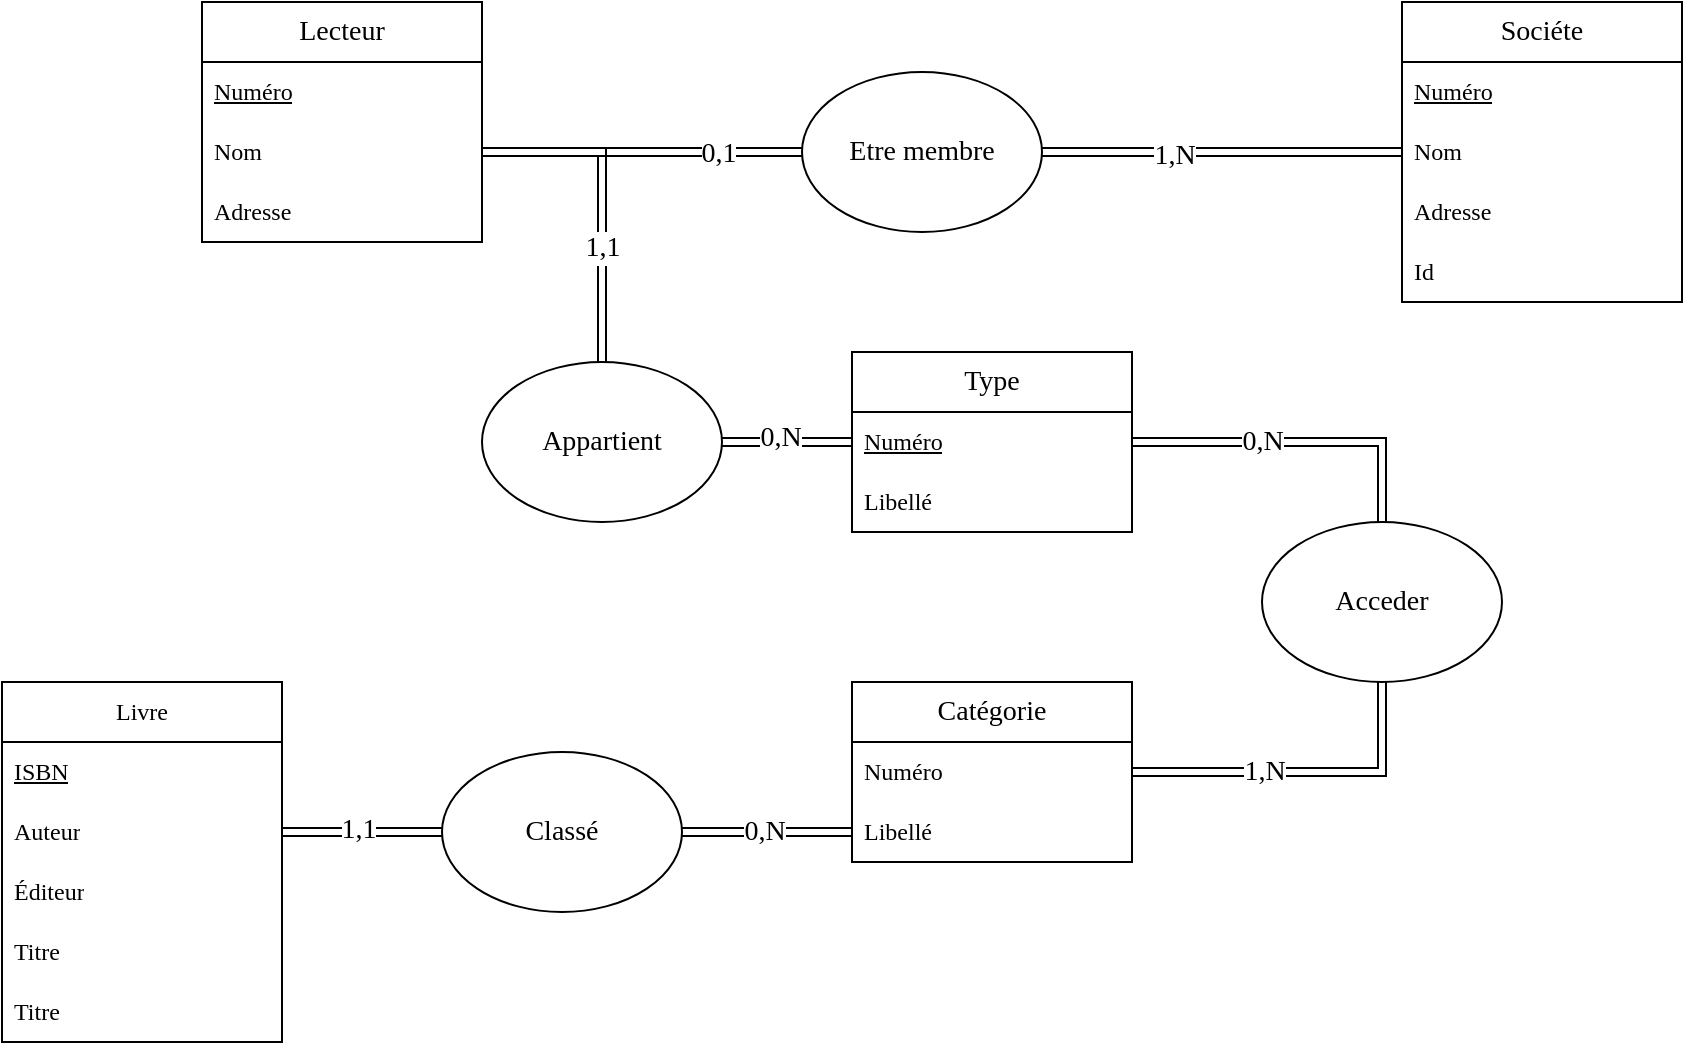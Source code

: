 <mxfile>
    <diagram name="Page-1" id="hRkRVlNst7bXBQxGcBj7">
        <mxGraphModel dx="605" dy="604" grid="1" gridSize="10" guides="1" tooltips="1" connect="1" arrows="1" fold="1" page="0" pageScale="1" pageWidth="850" pageHeight="1100" math="0" shadow="0">
            <root>
                <mxCell id="0"/>
                <mxCell id="1" parent="0"/>
                <mxCell id="ZKiBXH9npHO8oLUT0B8A-1" value="&lt;font style=&quot;font-size: 14px;&quot;&gt;Catégorie&lt;/font&gt;" style="swimlane;fontStyle=0;childLayout=stackLayout;horizontal=1;startSize=30;horizontalStack=0;resizeParent=1;resizeParentMax=0;resizeLast=0;collapsible=1;marginBottom=0;whiteSpace=wrap;html=1;fontFamily=FiraCode Nerd Font Propo;" parent="1" vertex="1">
                    <mxGeometry x="285" y="430" width="140" height="90" as="geometry"/>
                </mxCell>
                <mxCell id="ZKiBXH9npHO8oLUT0B8A-2" value="Numéro" style="text;strokeColor=none;fillColor=none;align=left;verticalAlign=middle;spacingLeft=4;spacingRight=4;overflow=hidden;points=[[0,0.5],[1,0.5]];portConstraint=eastwest;rotatable=0;whiteSpace=wrap;html=1;fontFamily=FiraCode Nerd Font Propo;" parent="ZKiBXH9npHO8oLUT0B8A-1" vertex="1">
                    <mxGeometry y="30" width="140" height="30" as="geometry"/>
                </mxCell>
                <mxCell id="ZKiBXH9npHO8oLUT0B8A-3" value="Libellé" style="text;strokeColor=none;fillColor=none;align=left;verticalAlign=middle;spacingLeft=4;spacingRight=4;overflow=hidden;points=[[0,0.5],[1,0.5]];portConstraint=eastwest;rotatable=0;whiteSpace=wrap;html=1;fontFamily=FiraCode Nerd Font Propo;" parent="ZKiBXH9npHO8oLUT0B8A-1" vertex="1">
                    <mxGeometry y="60" width="140" height="30" as="geometry"/>
                </mxCell>
                <mxCell id="ZKiBXH9npHO8oLUT0B8A-5" value="Livre" style="swimlane;fontStyle=0;childLayout=stackLayout;horizontal=1;startSize=30;horizontalStack=0;resizeParent=1;resizeParentMax=0;resizeLast=0;collapsible=1;marginBottom=0;whiteSpace=wrap;html=1;fontFamily=FiraCode Nerd Font Propo;" parent="1" vertex="1">
                    <mxGeometry x="-140" y="430" width="140" height="180" as="geometry"/>
                </mxCell>
                <mxCell id="ZKiBXH9npHO8oLUT0B8A-6" value="&lt;u&gt;ISBN&lt;/u&gt;" style="text;strokeColor=none;fillColor=none;align=left;verticalAlign=middle;spacingLeft=4;spacingRight=4;overflow=hidden;points=[[0,0.5],[1,0.5]];portConstraint=eastwest;rotatable=0;whiteSpace=wrap;html=1;fontFamily=FiraCode Nerd Font Propo;" parent="ZKiBXH9npHO8oLUT0B8A-5" vertex="1">
                    <mxGeometry y="30" width="140" height="30" as="geometry"/>
                </mxCell>
                <mxCell id="ZKiBXH9npHO8oLUT0B8A-7" value="Auteur" style="text;strokeColor=none;fillColor=none;align=left;verticalAlign=middle;spacingLeft=4;spacingRight=4;overflow=hidden;points=[[0,0.5],[1,0.5]];portConstraint=eastwest;rotatable=0;whiteSpace=wrap;html=1;fontFamily=FiraCode Nerd Font Propo;" parent="ZKiBXH9npHO8oLUT0B8A-5" vertex="1">
                    <mxGeometry y="60" width="140" height="30" as="geometry"/>
                </mxCell>
                <mxCell id="ZKiBXH9npHO8oLUT0B8A-8" value="Éditeur" style="text;strokeColor=none;fillColor=none;align=left;verticalAlign=middle;spacingLeft=4;spacingRight=4;overflow=hidden;points=[[0,0.5],[1,0.5]];portConstraint=eastwest;rotatable=0;whiteSpace=wrap;html=1;fontFamily=FiraCode Nerd Font Propo;" parent="ZKiBXH9npHO8oLUT0B8A-5" vertex="1">
                    <mxGeometry y="90" width="140" height="30" as="geometry"/>
                </mxCell>
                <mxCell id="2" value="Titre" style="text;strokeColor=none;fillColor=none;align=left;verticalAlign=middle;spacingLeft=4;spacingRight=4;overflow=hidden;points=[[0,0.5],[1,0.5]];portConstraint=eastwest;rotatable=0;whiteSpace=wrap;html=1;fontFamily=FiraCode Nerd Font Propo;" vertex="1" parent="ZKiBXH9npHO8oLUT0B8A-5">
                    <mxGeometry y="120" width="140" height="30" as="geometry"/>
                </mxCell>
                <mxCell id="3" value="Titre" style="text;strokeColor=none;fillColor=none;align=left;verticalAlign=middle;spacingLeft=4;spacingRight=4;overflow=hidden;points=[[0,0.5],[1,0.5]];portConstraint=eastwest;rotatable=0;whiteSpace=wrap;html=1;fontFamily=FiraCode Nerd Font Propo;" vertex="1" parent="ZKiBXH9npHO8oLUT0B8A-5">
                    <mxGeometry y="150" width="140" height="30" as="geometry"/>
                </mxCell>
                <mxCell id="ZKiBXH9npHO8oLUT0B8A-9" value="&lt;font style=&quot;font-size: 14px;&quot;&gt;Type&lt;/font&gt;" style="swimlane;fontStyle=0;childLayout=stackLayout;horizontal=1;startSize=30;horizontalStack=0;resizeParent=1;resizeParentMax=0;resizeLast=0;collapsible=1;marginBottom=0;whiteSpace=wrap;html=1;fontFamily=FiraCode Nerd Font Propo;" parent="1" vertex="1">
                    <mxGeometry x="285" y="265" width="140" height="90" as="geometry"/>
                </mxCell>
                <mxCell id="ZKiBXH9npHO8oLUT0B8A-10" value="&lt;u&gt;Numéro&lt;/u&gt;" style="text;strokeColor=none;fillColor=none;align=left;verticalAlign=middle;spacingLeft=4;spacingRight=4;overflow=hidden;points=[[0,0.5],[1,0.5]];portConstraint=eastwest;rotatable=0;whiteSpace=wrap;html=1;fontFamily=FiraCode Nerd Font Propo;" parent="ZKiBXH9npHO8oLUT0B8A-9" vertex="1">
                    <mxGeometry y="30" width="140" height="30" as="geometry"/>
                </mxCell>
                <mxCell id="ZKiBXH9npHO8oLUT0B8A-11" value="Libellé" style="text;strokeColor=none;fillColor=none;align=left;verticalAlign=middle;spacingLeft=4;spacingRight=4;overflow=hidden;points=[[0,0.5],[1,0.5]];portConstraint=eastwest;rotatable=0;whiteSpace=wrap;html=1;fontFamily=FiraCode Nerd Font Propo;" parent="ZKiBXH9npHO8oLUT0B8A-9" vertex="1">
                    <mxGeometry y="60" width="140" height="30" as="geometry"/>
                </mxCell>
                <mxCell id="ZKiBXH9npHO8oLUT0B8A-13" value="&lt;font style=&quot;font-size: 14px;&quot;&gt;Sociéte&lt;/font&gt;" style="swimlane;fontStyle=0;childLayout=stackLayout;horizontal=1;startSize=30;horizontalStack=0;resizeParent=1;resizeParentMax=0;resizeLast=0;collapsible=1;marginBottom=0;whiteSpace=wrap;html=1;fontFamily=FiraCode Nerd Font Propo;" parent="1" vertex="1">
                    <mxGeometry x="560" y="90" width="140" height="150" as="geometry"/>
                </mxCell>
                <mxCell id="ZKiBXH9npHO8oLUT0B8A-14" value="&lt;u&gt;Numéro&lt;/u&gt;" style="text;strokeColor=none;fillColor=none;align=left;verticalAlign=middle;spacingLeft=4;spacingRight=4;overflow=hidden;points=[[0,0.5],[1,0.5]];portConstraint=eastwest;rotatable=0;whiteSpace=wrap;html=1;fontFamily=FiraCode Nerd Font Propo;" parent="ZKiBXH9npHO8oLUT0B8A-13" vertex="1">
                    <mxGeometry y="30" width="140" height="30" as="geometry"/>
                </mxCell>
                <mxCell id="ZKiBXH9npHO8oLUT0B8A-15" value="Nom" style="text;strokeColor=none;fillColor=none;align=left;verticalAlign=middle;spacingLeft=4;spacingRight=4;overflow=hidden;points=[[0,0.5],[1,0.5]];portConstraint=eastwest;rotatable=0;whiteSpace=wrap;html=1;fontFamily=FiraCode Nerd Font Propo;" parent="ZKiBXH9npHO8oLUT0B8A-13" vertex="1">
                    <mxGeometry y="60" width="140" height="30" as="geometry"/>
                </mxCell>
                <mxCell id="ZKiBXH9npHO8oLUT0B8A-36" value="Adresse" style="text;strokeColor=none;fillColor=none;align=left;verticalAlign=middle;spacingLeft=4;spacingRight=4;overflow=hidden;points=[[0,0.5],[1,0.5]];portConstraint=eastwest;rotatable=0;whiteSpace=wrap;html=1;fontFamily=FiraCode Nerd Font Propo;" parent="ZKiBXH9npHO8oLUT0B8A-13" vertex="1">
                    <mxGeometry y="90" width="140" height="30" as="geometry"/>
                </mxCell>
                <mxCell id="ZKiBXH9npHO8oLUT0B8A-35" value="Id" style="text;strokeColor=none;fillColor=none;align=left;verticalAlign=middle;spacingLeft=4;spacingRight=4;overflow=hidden;points=[[0,0.5],[1,0.5]];portConstraint=eastwest;rotatable=0;whiteSpace=wrap;html=1;fontFamily=FiraCode Nerd Font Propo;" parent="ZKiBXH9npHO8oLUT0B8A-13" vertex="1">
                    <mxGeometry y="120" width="140" height="30" as="geometry"/>
                </mxCell>
                <mxCell id="ZKiBXH9npHO8oLUT0B8A-17" value="&lt;font style=&quot;font-size: 14px;&quot;&gt;Lecteur&lt;/font&gt;" style="swimlane;fontStyle=0;childLayout=stackLayout;horizontal=1;startSize=30;horizontalStack=0;resizeParent=1;resizeParentMax=0;resizeLast=0;collapsible=1;marginBottom=0;whiteSpace=wrap;html=1;fontFamily=FiraCode Nerd Font Propo;" parent="1" vertex="1">
                    <mxGeometry x="-40" y="90" width="140" height="120" as="geometry"/>
                </mxCell>
                <mxCell id="ZKiBXH9npHO8oLUT0B8A-18" value="&lt;u&gt;Numéro&lt;/u&gt;" style="text;strokeColor=none;fillColor=none;align=left;verticalAlign=middle;spacingLeft=4;spacingRight=4;overflow=hidden;points=[[0,0.5],[1,0.5]];portConstraint=eastwest;rotatable=0;whiteSpace=wrap;html=1;fontFamily=FiraCode Nerd Font Propo;" parent="ZKiBXH9npHO8oLUT0B8A-17" vertex="1">
                    <mxGeometry y="30" width="140" height="30" as="geometry"/>
                </mxCell>
                <mxCell id="ZKiBXH9npHO8oLUT0B8A-19" value="Nom" style="text;strokeColor=none;fillColor=none;align=left;verticalAlign=middle;spacingLeft=4;spacingRight=4;overflow=hidden;points=[[0,0.5],[1,0.5]];portConstraint=eastwest;rotatable=0;whiteSpace=wrap;html=1;fontFamily=FiraCode Nerd Font Propo;" parent="ZKiBXH9npHO8oLUT0B8A-17" vertex="1">
                    <mxGeometry y="60" width="140" height="30" as="geometry"/>
                </mxCell>
                <mxCell id="ZKiBXH9npHO8oLUT0B8A-20" value="Adresse" style="text;strokeColor=none;fillColor=none;align=left;verticalAlign=middle;spacingLeft=4;spacingRight=4;overflow=hidden;points=[[0,0.5],[1,0.5]];portConstraint=eastwest;rotatable=0;whiteSpace=wrap;html=1;fontFamily=FiraCode Nerd Font Propo;" parent="ZKiBXH9npHO8oLUT0B8A-17" vertex="1">
                    <mxGeometry y="90" width="140" height="30" as="geometry"/>
                </mxCell>
                <mxCell id="ZKiBXH9npHO8oLUT0B8A-32" style="edgeStyle=orthogonalEdgeStyle;rounded=0;orthogonalLoop=1;jettySize=auto;html=1;exitX=0;exitY=0.5;exitDx=0;exitDy=0;entryX=1;entryY=0.5;entryDx=0;entryDy=0;shape=link;fontFamily=FiraCode Nerd Font Propo;" parent="1" source="ZKiBXH9npHO8oLUT0B8A-21" target="ZKiBXH9npHO8oLUT0B8A-7" edge="1">
                    <mxGeometry relative="1" as="geometry"/>
                </mxCell>
                <mxCell id="ZKiBXH9npHO8oLUT0B8A-48" value="&lt;font style=&quot;font-size: 14px;&quot;&gt;1,1&lt;/font&gt;" style="edgeLabel;html=1;align=center;verticalAlign=middle;resizable=0;points=[];fontFamily=FiraCode Nerd Font Propo;" parent="ZKiBXH9npHO8oLUT0B8A-32" vertex="1" connectable="0">
                    <mxGeometry x="0.068" y="-1" relative="1" as="geometry">
                        <mxPoint as="offset"/>
                    </mxGeometry>
                </mxCell>
                <mxCell id="ZKiBXH9npHO8oLUT0B8A-21" value="&lt;font style=&quot;font-size: 14px;&quot;&gt;Classé&lt;/font&gt;" style="ellipse;whiteSpace=wrap;html=1;fontFamily=FiraCode Nerd Font Propo;" parent="1" vertex="1">
                    <mxGeometry x="80" y="465" width="120" height="80" as="geometry"/>
                </mxCell>
                <mxCell id="ZKiBXH9npHO8oLUT0B8A-30" style="edgeStyle=orthogonalEdgeStyle;rounded=0;orthogonalLoop=1;jettySize=auto;html=1;exitX=0.5;exitY=1;exitDx=0;exitDy=0;shape=link;fontFamily=FiraCode Nerd Font Propo;" parent="1" source="ZKiBXH9npHO8oLUT0B8A-22" target="ZKiBXH9npHO8oLUT0B8A-1" edge="1">
                    <mxGeometry relative="1" as="geometry"/>
                </mxCell>
                <mxCell id="ZKiBXH9npHO8oLUT0B8A-45" value="&lt;font style=&quot;font-size: 14px;&quot;&gt;1,N&lt;/font&gt;" style="edgeLabel;html=1;align=center;verticalAlign=middle;resizable=0;points=[];fontFamily=FiraCode Nerd Font Propo;" parent="ZKiBXH9npHO8oLUT0B8A-30" vertex="1" connectable="0">
                    <mxGeometry x="0.147" y="-5" relative="1" as="geometry">
                        <mxPoint x="-7" y="5" as="offset"/>
                    </mxGeometry>
                </mxCell>
                <mxCell id="ZKiBXH9npHO8oLUT0B8A-22" value="&lt;font style=&quot;font-size: 14px;&quot;&gt;Acceder&lt;/font&gt;" style="ellipse;whiteSpace=wrap;html=1;fontFamily=FiraCode Nerd Font Propo;" parent="1" vertex="1">
                    <mxGeometry x="490" y="350" width="120" height="80" as="geometry"/>
                </mxCell>
                <mxCell id="ZKiBXH9npHO8oLUT0B8A-28" style="edgeStyle=orthogonalEdgeStyle;rounded=0;orthogonalLoop=1;jettySize=auto;html=1;exitX=1;exitY=0.5;exitDx=0;exitDy=0;shape=link;fontFamily=FiraCode Nerd Font Propo;" parent="1" source="ZKiBXH9npHO8oLUT0B8A-23" target="ZKiBXH9npHO8oLUT0B8A-9" edge="1">
                    <mxGeometry relative="1" as="geometry"/>
                </mxCell>
                <mxCell id="ZKiBXH9npHO8oLUT0B8A-43" value="&lt;font style=&quot;font-size: 14px;&quot;&gt;0,N&lt;/font&gt;" style="edgeLabel;html=1;align=center;verticalAlign=middle;resizable=0;points=[];fontFamily=FiraCode Nerd Font Propo;" parent="ZKiBXH9npHO8oLUT0B8A-28" vertex="1" connectable="0">
                    <mxGeometry x="-0.103" y="2" relative="1" as="geometry">
                        <mxPoint as="offset"/>
                    </mxGeometry>
                </mxCell>
                <mxCell id="ZKiBXH9npHO8oLUT0B8A-23" value="&lt;font style=&quot;font-size: 14px;&quot;&gt;Appartient&lt;/font&gt;" style="ellipse;whiteSpace=wrap;html=1;fontFamily=FiraCode Nerd Font Propo;" parent="1" vertex="1">
                    <mxGeometry x="100" y="270" width="120" height="80" as="geometry"/>
                </mxCell>
                <mxCell id="ZKiBXH9npHO8oLUT0B8A-26" style="edgeStyle=orthogonalEdgeStyle;rounded=0;orthogonalLoop=1;jettySize=auto;html=1;exitX=1;exitY=0.5;exitDx=0;exitDy=0;shape=link;fontFamily=FiraCode Nerd Font Propo;" parent="1" source="ZKiBXH9npHO8oLUT0B8A-24" target="ZKiBXH9npHO8oLUT0B8A-13" edge="1">
                    <mxGeometry relative="1" as="geometry"/>
                </mxCell>
                <mxCell id="ZKiBXH9npHO8oLUT0B8A-40" value="&lt;font style=&quot;font-size: 14px;&quot;&gt;1,N&lt;/font&gt;" style="edgeLabel;html=1;align=center;verticalAlign=middle;resizable=0;points=[];fontFamily=FiraCode Nerd Font Propo;" parent="ZKiBXH9npHO8oLUT0B8A-26" vertex="1" connectable="0">
                    <mxGeometry x="-0.267" y="-2" relative="1" as="geometry">
                        <mxPoint as="offset"/>
                    </mxGeometry>
                </mxCell>
                <mxCell id="ZKiBXH9npHO8oLUT0B8A-24" value="&lt;font style=&quot;font-size: 14px;&quot;&gt;Etre membre&lt;/font&gt;" style="ellipse;whiteSpace=wrap;html=1;fontFamily=FiraCode Nerd Font Propo;" parent="1" vertex="1">
                    <mxGeometry x="260" y="125" width="120" height="80" as="geometry"/>
                </mxCell>
                <mxCell id="ZKiBXH9npHO8oLUT0B8A-25" style="edgeStyle=orthogonalEdgeStyle;rounded=0;orthogonalLoop=1;jettySize=auto;html=1;exitX=1;exitY=0.5;exitDx=0;exitDy=0;entryX=0;entryY=0.5;entryDx=0;entryDy=0;shape=link;fontFamily=FiraCode Nerd Font Propo;" parent="1" source="ZKiBXH9npHO8oLUT0B8A-19" target="ZKiBXH9npHO8oLUT0B8A-24" edge="1">
                    <mxGeometry relative="1" as="geometry"/>
                </mxCell>
                <mxCell id="ZKiBXH9npHO8oLUT0B8A-39" value="&lt;font style=&quot;font-size: 14px;&quot;&gt;0,1&lt;/font&gt;" style="edgeLabel;html=1;align=center;verticalAlign=middle;resizable=0;points=[];fontFamily=FiraCode Nerd Font Propo;" parent="ZKiBXH9npHO8oLUT0B8A-25" vertex="1" connectable="0">
                    <mxGeometry x="0.475" y="-1" relative="1" as="geometry">
                        <mxPoint as="offset"/>
                    </mxGeometry>
                </mxCell>
                <mxCell id="ZKiBXH9npHO8oLUT0B8A-27" style="edgeStyle=orthogonalEdgeStyle;rounded=0;orthogonalLoop=1;jettySize=auto;html=1;exitX=1;exitY=0.5;exitDx=0;exitDy=0;shape=link;fontFamily=FiraCode Nerd Font Propo;" parent="1" source="ZKiBXH9npHO8oLUT0B8A-19" target="ZKiBXH9npHO8oLUT0B8A-23" edge="1">
                    <mxGeometry relative="1" as="geometry"/>
                </mxCell>
                <mxCell id="ZKiBXH9npHO8oLUT0B8A-41" value="&lt;font style=&quot;font-size: 14px;&quot;&gt;1,1&lt;/font&gt;" style="edgeLabel;html=1;align=center;verticalAlign=middle;resizable=0;points=[];fontFamily=FiraCode Nerd Font Propo;" parent="ZKiBXH9npHO8oLUT0B8A-27" vertex="1" connectable="0">
                    <mxGeometry x="0.309" y="1" relative="1" as="geometry">
                        <mxPoint x="-1" as="offset"/>
                    </mxGeometry>
                </mxCell>
                <mxCell id="ZKiBXH9npHO8oLUT0B8A-31" style="edgeStyle=orthogonalEdgeStyle;rounded=0;orthogonalLoop=1;jettySize=auto;html=1;exitX=0;exitY=0.5;exitDx=0;exitDy=0;entryX=1;entryY=0.5;entryDx=0;entryDy=0;shape=link;fontFamily=FiraCode Nerd Font Propo;" parent="1" source="ZKiBXH9npHO8oLUT0B8A-3" target="ZKiBXH9npHO8oLUT0B8A-21" edge="1">
                    <mxGeometry relative="1" as="geometry"/>
                </mxCell>
                <mxCell id="ZKiBXH9npHO8oLUT0B8A-47" value="&lt;font style=&quot;font-size: 14px;&quot;&gt;0,N&lt;/font&gt;" style="edgeLabel;html=1;align=center;verticalAlign=middle;resizable=0;points=[];fontFamily=FiraCode Nerd Font Propo;" parent="ZKiBXH9npHO8oLUT0B8A-31" vertex="1" connectable="0">
                    <mxGeometry x="0.042" relative="1" as="geometry">
                        <mxPoint as="offset"/>
                    </mxGeometry>
                </mxCell>
                <mxCell id="ZKiBXH9npHO8oLUT0B8A-38" style="edgeStyle=orthogonalEdgeStyle;rounded=0;orthogonalLoop=1;jettySize=auto;html=1;exitX=1;exitY=0.5;exitDx=0;exitDy=0;entryX=0.5;entryY=0;entryDx=0;entryDy=0;shape=link;fontFamily=FiraCode Nerd Font Propo;" parent="1" source="ZKiBXH9npHO8oLUT0B8A-10" target="ZKiBXH9npHO8oLUT0B8A-22" edge="1">
                    <mxGeometry relative="1" as="geometry"/>
                </mxCell>
                <mxCell id="ZKiBXH9npHO8oLUT0B8A-44" value="&lt;font style=&quot;font-size: 14px;&quot;&gt;0,N&lt;/font&gt;" style="edgeLabel;html=1;align=center;verticalAlign=middle;resizable=0;points=[];fontFamily=FiraCode Nerd Font Propo;" parent="ZKiBXH9npHO8oLUT0B8A-38" vertex="1" connectable="0">
                    <mxGeometry x="-0.323" y="-3" relative="1" as="geometry">
                        <mxPoint x="9" y="-3" as="offset"/>
                    </mxGeometry>
                </mxCell>
            </root>
        </mxGraphModel>
    </diagram>
</mxfile>